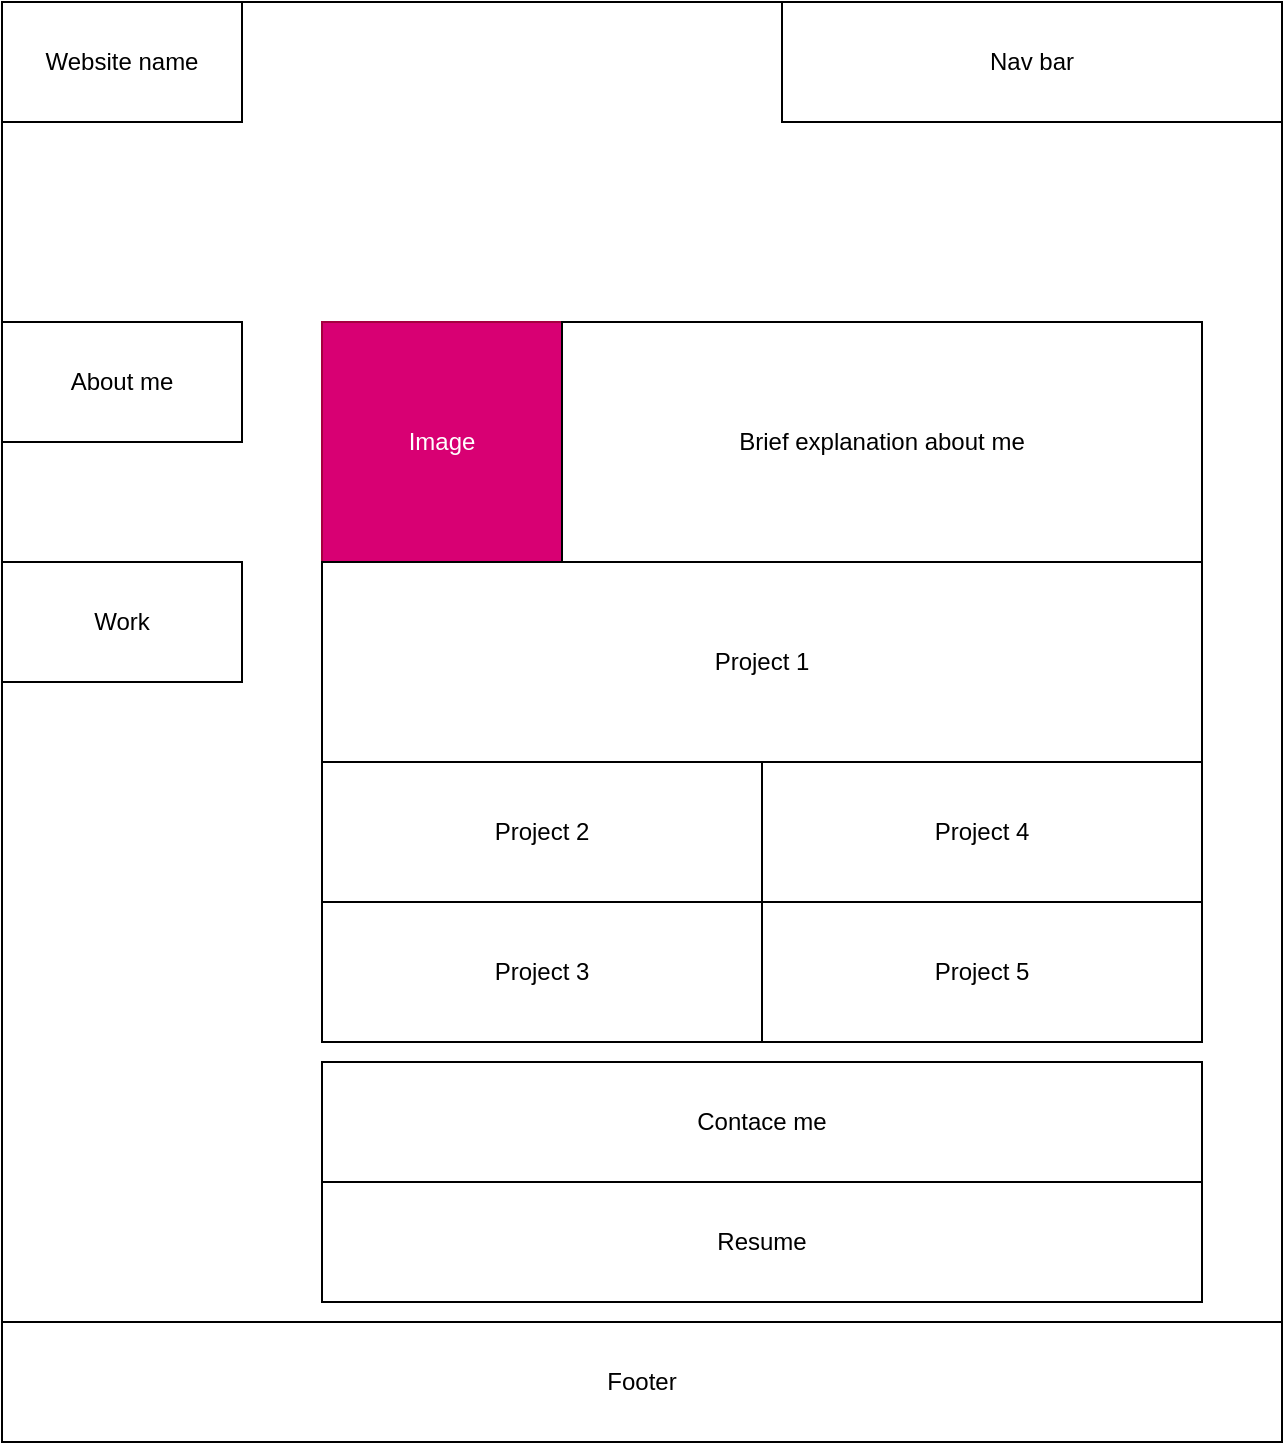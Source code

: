 <mxfile>
    <diagram id="Xqq21LJjN4TKFIUKVtSz" name="Page-1">
        <mxGraphModel dx="832" dy="568" grid="1" gridSize="10" guides="1" tooltips="1" connect="1" arrows="1" fold="1" page="1" pageScale="1" pageWidth="850" pageHeight="1100" math="0" shadow="0">
            <root>
                <mxCell id="0"/>
                <mxCell id="1" parent="0"/>
                <mxCell id="2" value="" style="rounded=0;whiteSpace=wrap;html=1;" parent="1" vertex="1">
                    <mxGeometry x="40" y="40" width="640" height="720" as="geometry"/>
                </mxCell>
                <mxCell id="4" value="Nav bar" style="rounded=0;whiteSpace=wrap;html=1;fillColor=default;" parent="1" vertex="1">
                    <mxGeometry x="430" y="40" width="250" height="60" as="geometry"/>
                </mxCell>
                <mxCell id="5" value="Website name" style="rounded=0;whiteSpace=wrap;html=1;fillColor=default;" parent="1" vertex="1">
                    <mxGeometry x="40" y="40" width="120" height="60" as="geometry"/>
                </mxCell>
                <mxCell id="6" value="About me" style="rounded=0;whiteSpace=wrap;html=1;fillColor=default;" parent="1" vertex="1">
                    <mxGeometry x="40" y="200" width="120" height="60" as="geometry"/>
                </mxCell>
                <mxCell id="7" value="Image" style="rounded=0;whiteSpace=wrap;html=1;fillColor=#d80073;fontColor=#ffffff;strokeColor=#A50040;" parent="1" vertex="1">
                    <mxGeometry x="200" y="200" width="120" height="120" as="geometry"/>
                </mxCell>
                <mxCell id="8" value="Brief explanation about me" style="rounded=0;whiteSpace=wrap;html=1;fillColor=default;" parent="1" vertex="1">
                    <mxGeometry x="320" y="200" width="320" height="120" as="geometry"/>
                </mxCell>
                <mxCell id="9" value="Work" style="rounded=0;whiteSpace=wrap;html=1;fillColor=default;" parent="1" vertex="1">
                    <mxGeometry x="40" y="320" width="120" height="60" as="geometry"/>
                </mxCell>
                <mxCell id="10" value="Project 1" style="rounded=0;whiteSpace=wrap;html=1;fillColor=default;" parent="1" vertex="1">
                    <mxGeometry x="200" y="320" width="440" height="100" as="geometry"/>
                </mxCell>
                <mxCell id="15" value="Project 2" style="rounded=0;whiteSpace=wrap;html=1;fillColor=default;" parent="1" vertex="1">
                    <mxGeometry x="200" y="420" width="220" height="70" as="geometry"/>
                </mxCell>
                <mxCell id="16" value="Project 4" style="rounded=0;whiteSpace=wrap;html=1;fillColor=default;" parent="1" vertex="1">
                    <mxGeometry x="420" y="420" width="220" height="70" as="geometry"/>
                </mxCell>
                <mxCell id="18" value="Contace me" style="rounded=0;whiteSpace=wrap;html=1;fillColor=default;" parent="1" vertex="1">
                    <mxGeometry x="200" y="570" width="440" height="60" as="geometry"/>
                </mxCell>
                <mxCell id="19" value="Resume" style="rounded=0;whiteSpace=wrap;html=1;fillColor=default;" parent="1" vertex="1">
                    <mxGeometry x="200" y="630" width="440" height="60" as="geometry"/>
                </mxCell>
                <mxCell id="20" value="Footer" style="rounded=0;whiteSpace=wrap;html=1;fillColor=default;" parent="1" vertex="1">
                    <mxGeometry x="40" y="700" width="640" height="60" as="geometry"/>
                </mxCell>
                <mxCell id="21" value="Project 3" style="rounded=0;whiteSpace=wrap;html=1;fillColor=default;" parent="1" vertex="1">
                    <mxGeometry x="200" y="490" width="220" height="70" as="geometry"/>
                </mxCell>
                <mxCell id="22" value="Project 5" style="rounded=0;whiteSpace=wrap;html=1;fillColor=default;" parent="1" vertex="1">
                    <mxGeometry x="420" y="490" width="220" height="70" as="geometry"/>
                </mxCell>
            </root>
        </mxGraphModel>
    </diagram>
</mxfile>
